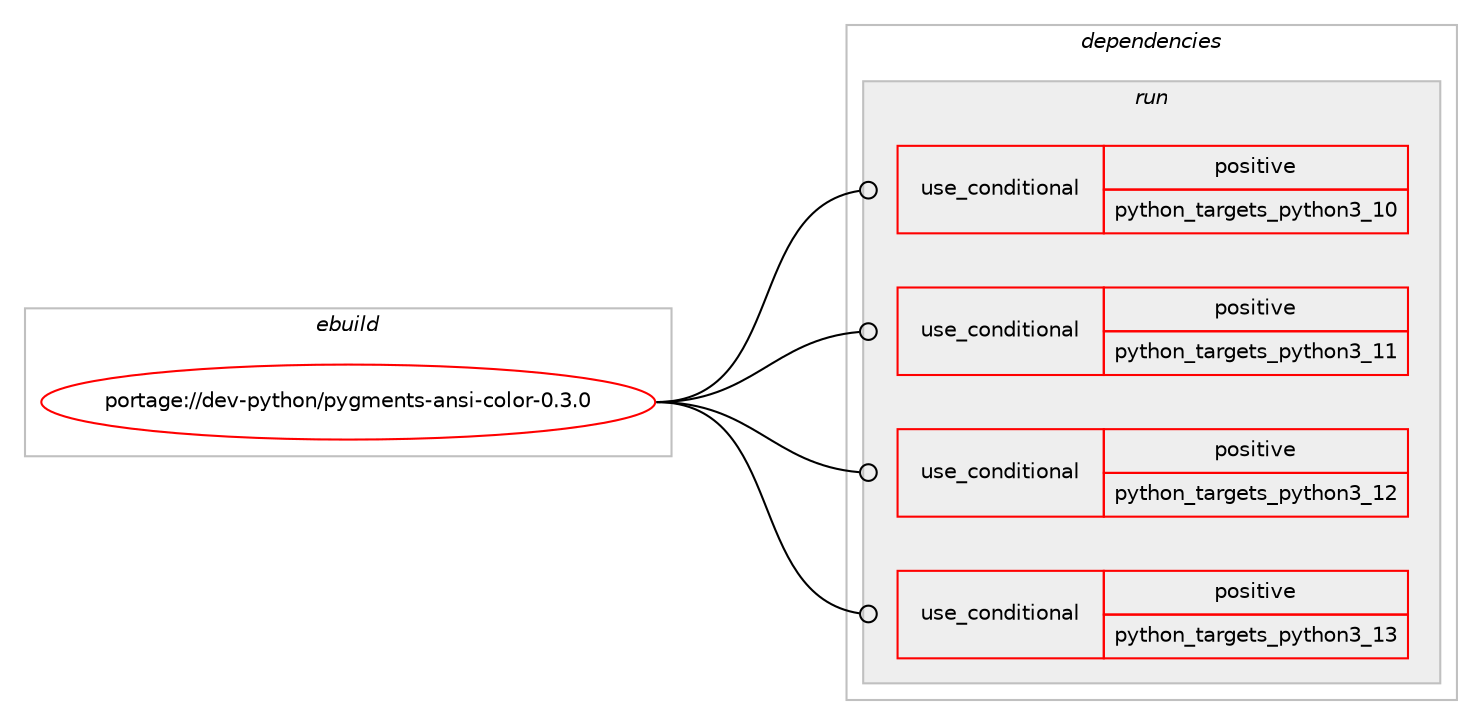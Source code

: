 digraph prolog {

# *************
# Graph options
# *************

newrank=true;
concentrate=true;
compound=true;
graph [rankdir=LR,fontname=Helvetica,fontsize=10,ranksep=1.5];#, ranksep=2.5, nodesep=0.2];
edge  [arrowhead=vee];
node  [fontname=Helvetica,fontsize=10];

# **********
# The ebuild
# **********

subgraph cluster_leftcol {
color=gray;
rank=same;
label=<<i>ebuild</i>>;
id [label="portage://dev-python/pygments-ansi-color-0.3.0", color=red, width=4, href="../dev-python/pygments-ansi-color-0.3.0.svg"];
}

# ****************
# The dependencies
# ****************

subgraph cluster_midcol {
color=gray;
label=<<i>dependencies</i>>;
subgraph cluster_compile {
fillcolor="#eeeeee";
style=filled;
label=<<i>compile</i>>;
}
subgraph cluster_compileandrun {
fillcolor="#eeeeee";
style=filled;
label=<<i>compile and run</i>>;
}
subgraph cluster_run {
fillcolor="#eeeeee";
style=filled;
label=<<i>run</i>>;
subgraph cond35825 {
dependency78628 [label=<<TABLE BORDER="0" CELLBORDER="1" CELLSPACING="0" CELLPADDING="4"><TR><TD ROWSPAN="3" CELLPADDING="10">use_conditional</TD></TR><TR><TD>positive</TD></TR><TR><TD>python_targets_python3_10</TD></TR></TABLE>>, shape=none, color=red];
# *** BEGIN UNKNOWN DEPENDENCY TYPE (TODO) ***
# dependency78628 -> package_dependency(portage://dev-python/pygments-ansi-color-0.3.0,run,no,dev-lang,python,none,[,,],[slot(3.10)],[])
# *** END UNKNOWN DEPENDENCY TYPE (TODO) ***

}
id:e -> dependency78628:w [weight=20,style="solid",arrowhead="odot"];
subgraph cond35826 {
dependency78629 [label=<<TABLE BORDER="0" CELLBORDER="1" CELLSPACING="0" CELLPADDING="4"><TR><TD ROWSPAN="3" CELLPADDING="10">use_conditional</TD></TR><TR><TD>positive</TD></TR><TR><TD>python_targets_python3_11</TD></TR></TABLE>>, shape=none, color=red];
# *** BEGIN UNKNOWN DEPENDENCY TYPE (TODO) ***
# dependency78629 -> package_dependency(portage://dev-python/pygments-ansi-color-0.3.0,run,no,dev-lang,python,none,[,,],[slot(3.11)],[])
# *** END UNKNOWN DEPENDENCY TYPE (TODO) ***

}
id:e -> dependency78629:w [weight=20,style="solid",arrowhead="odot"];
subgraph cond35827 {
dependency78630 [label=<<TABLE BORDER="0" CELLBORDER="1" CELLSPACING="0" CELLPADDING="4"><TR><TD ROWSPAN="3" CELLPADDING="10">use_conditional</TD></TR><TR><TD>positive</TD></TR><TR><TD>python_targets_python3_12</TD></TR></TABLE>>, shape=none, color=red];
# *** BEGIN UNKNOWN DEPENDENCY TYPE (TODO) ***
# dependency78630 -> package_dependency(portage://dev-python/pygments-ansi-color-0.3.0,run,no,dev-lang,python,none,[,,],[slot(3.12)],[])
# *** END UNKNOWN DEPENDENCY TYPE (TODO) ***

}
id:e -> dependency78630:w [weight=20,style="solid",arrowhead="odot"];
subgraph cond35828 {
dependency78631 [label=<<TABLE BORDER="0" CELLBORDER="1" CELLSPACING="0" CELLPADDING="4"><TR><TD ROWSPAN="3" CELLPADDING="10">use_conditional</TD></TR><TR><TD>positive</TD></TR><TR><TD>python_targets_python3_13</TD></TR></TABLE>>, shape=none, color=red];
# *** BEGIN UNKNOWN DEPENDENCY TYPE (TODO) ***
# dependency78631 -> package_dependency(portage://dev-python/pygments-ansi-color-0.3.0,run,no,dev-lang,python,none,[,,],[slot(3.13)],[])
# *** END UNKNOWN DEPENDENCY TYPE (TODO) ***

}
id:e -> dependency78631:w [weight=20,style="solid",arrowhead="odot"];
# *** BEGIN UNKNOWN DEPENDENCY TYPE (TODO) ***
# id -> package_dependency(portage://dev-python/pygments-ansi-color-0.3.0,run,no,dev-python,pygments,none,[,,],[],[use(optenable(python_targets_python3_10),negative),use(optenable(python_targets_python3_11),negative),use(optenable(python_targets_python3_12),negative),use(optenable(python_targets_python3_13),negative)])
# *** END UNKNOWN DEPENDENCY TYPE (TODO) ***

}
}

# **************
# The candidates
# **************

subgraph cluster_choices {
rank=same;
color=gray;
label=<<i>candidates</i>>;

}

}
